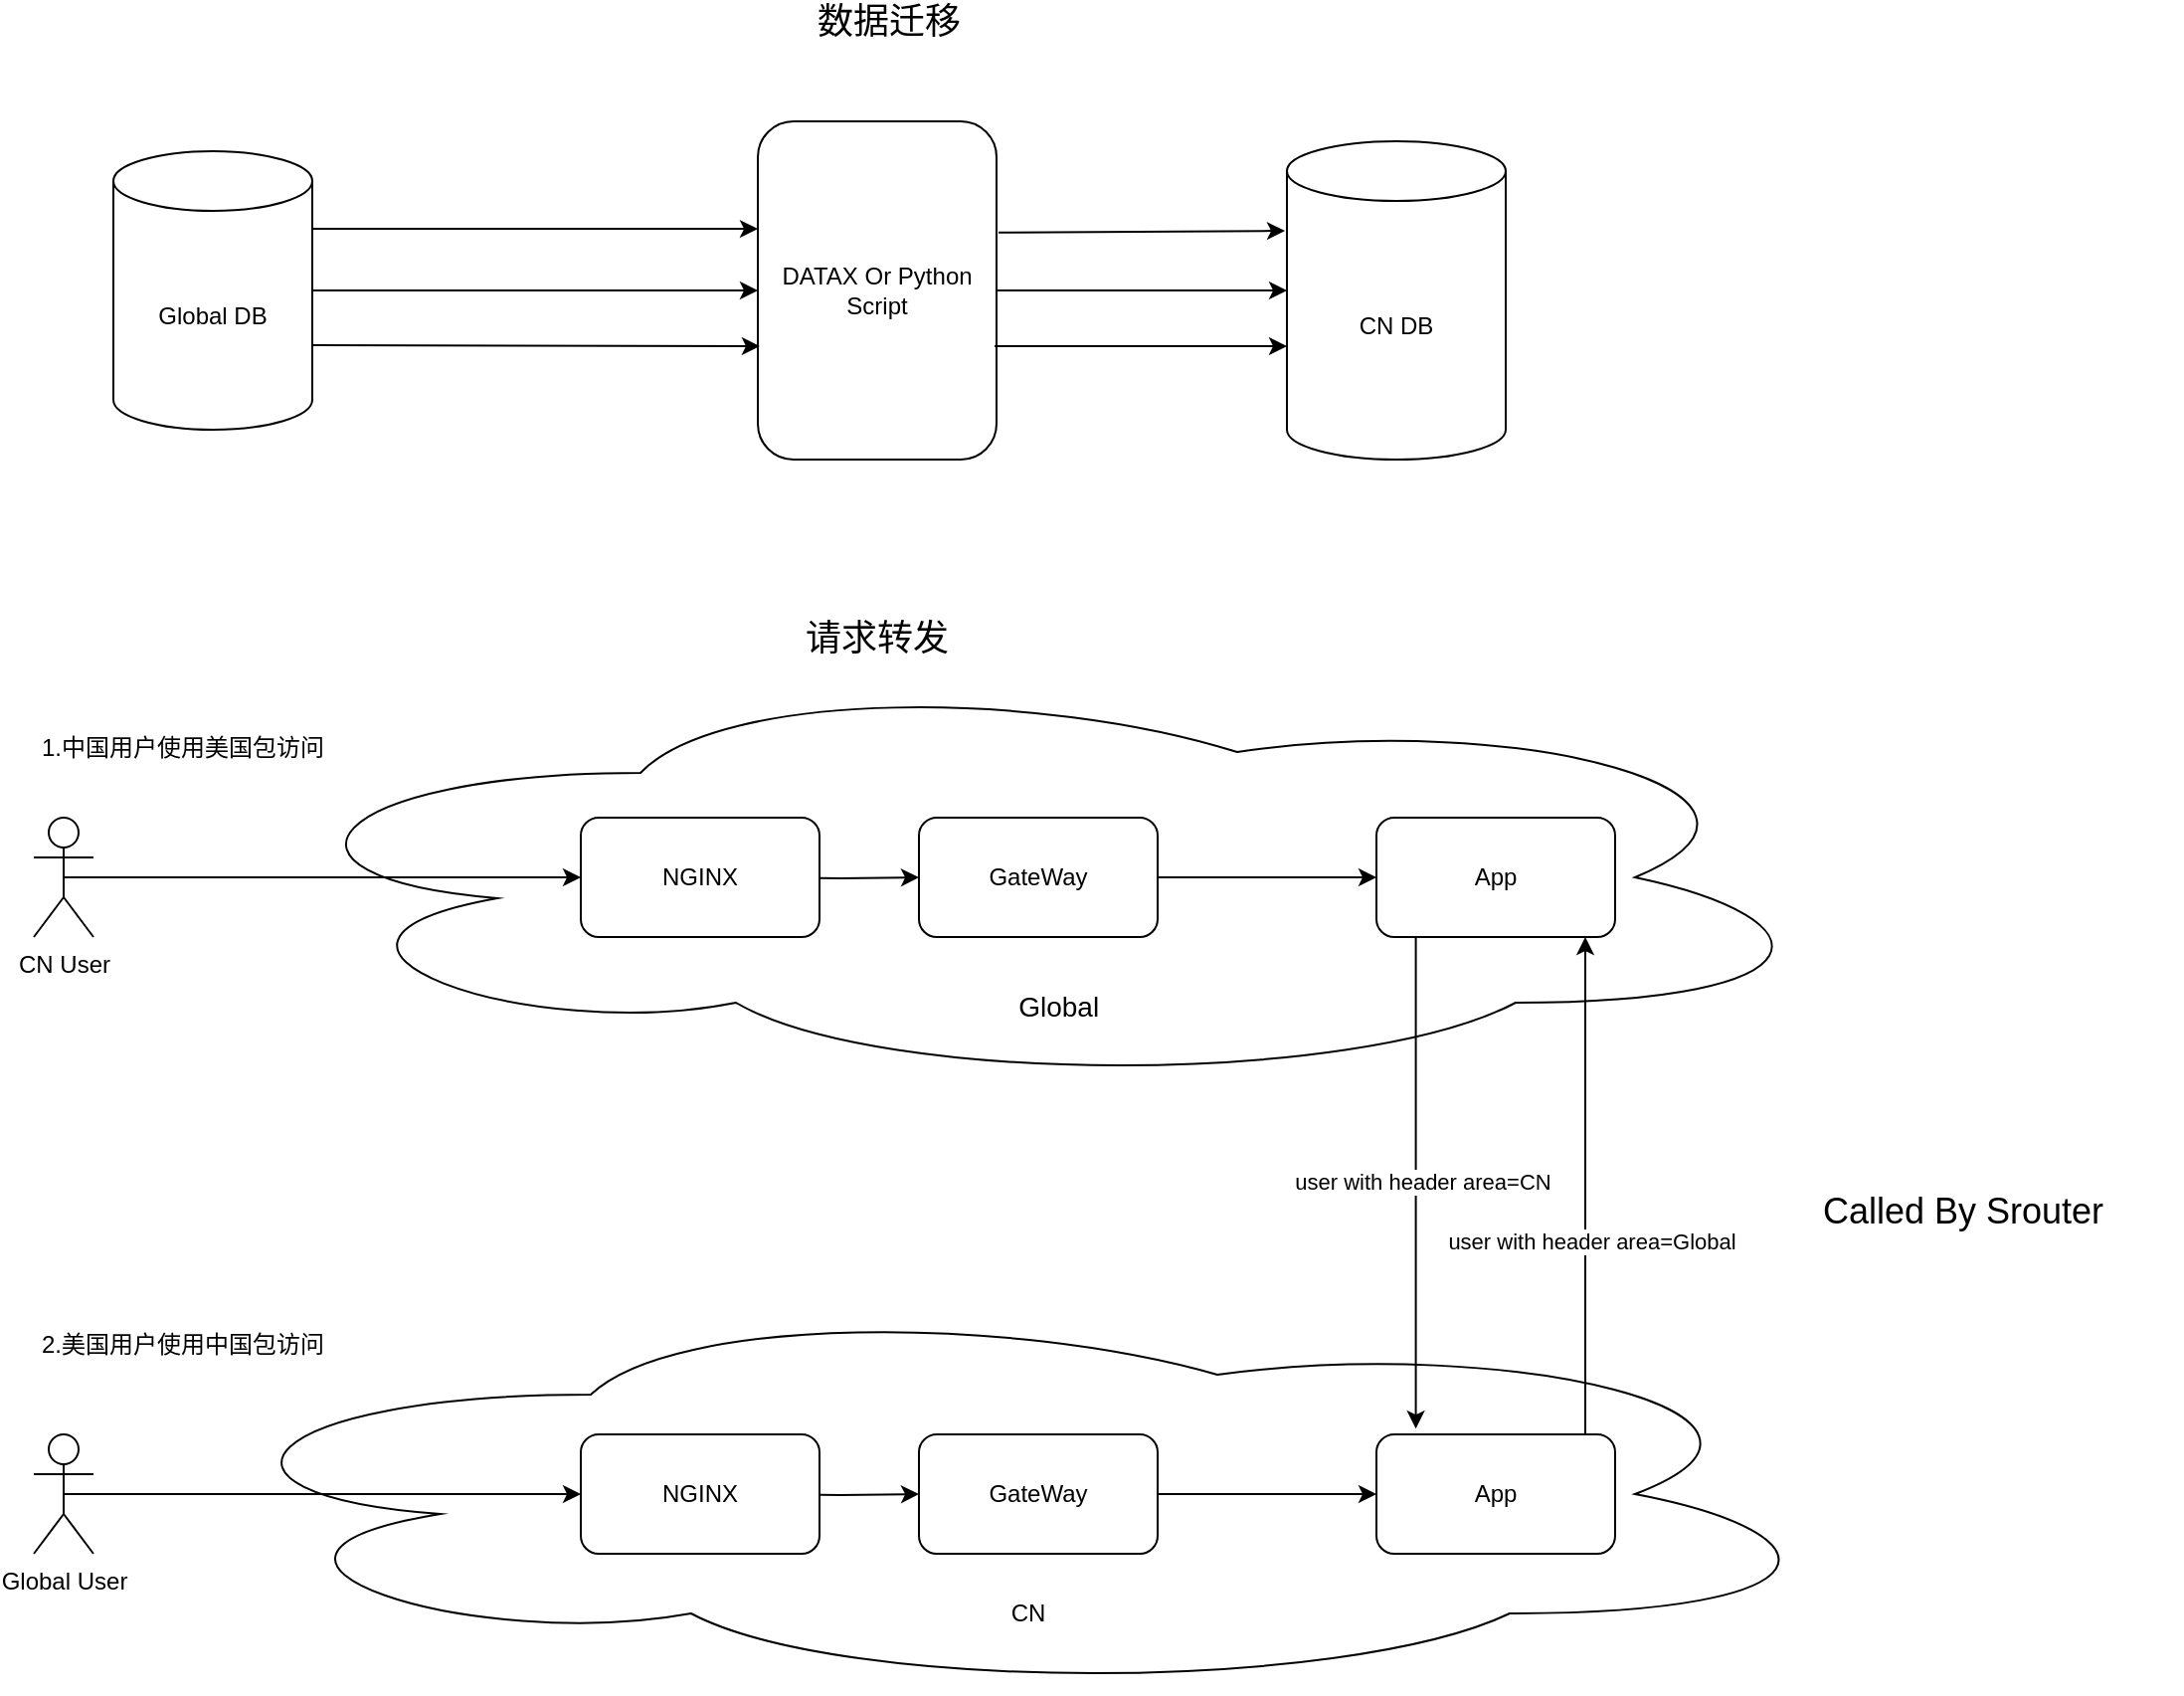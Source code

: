 <mxfile version="15.3.7" type="github">
  <diagram id="yPnAX240ymVKmtYZNh6y" name="Page-1">
    <mxGraphModel dx="2178" dy="720" grid="1" gridSize="10" guides="1" tooltips="1" connect="1" arrows="1" fold="1" page="1" pageScale="1" pageWidth="827" pageHeight="1169" math="0" shadow="0">
      <root>
        <mxCell id="0" />
        <mxCell id="1" parent="0" />
        <mxCell id="AHWBbNrCZQCvrO9pfxag-36" value="" style="ellipse;shape=cloud;whiteSpace=wrap;html=1;" vertex="1" parent="1">
          <mxGeometry x="60" y="760" width="840" height="200" as="geometry" />
        </mxCell>
        <mxCell id="AHWBbNrCZQCvrO9pfxag-34" value="" style="ellipse;shape=cloud;whiteSpace=wrap;html=1;" vertex="1" parent="1">
          <mxGeometry x="95" y="445" width="800" height="210" as="geometry" />
        </mxCell>
        <mxCell id="AHWBbNrCZQCvrO9pfxag-1" value="&lt;font style=&quot;font-size: 18px&quot;&gt;数据迁移&lt;/font&gt;" style="text;html=1;strokeColor=none;fillColor=none;align=center;verticalAlign=middle;whiteSpace=wrap;rounded=0;" vertex="1" parent="1">
          <mxGeometry x="340" y="110" width="160" height="20" as="geometry" />
        </mxCell>
        <mxCell id="AHWBbNrCZQCvrO9pfxag-2" value="Global DB" style="shape=cylinder3;whiteSpace=wrap;html=1;boundedLbl=1;backgroundOutline=1;size=15;" vertex="1" parent="1">
          <mxGeometry x="30" y="185" width="100" height="140" as="geometry" />
        </mxCell>
        <mxCell id="AHWBbNrCZQCvrO9pfxag-3" value="CN DB" style="shape=cylinder3;whiteSpace=wrap;html=1;boundedLbl=1;backgroundOutline=1;size=15;" vertex="1" parent="1">
          <mxGeometry x="620" y="180" width="110" height="160" as="geometry" />
        </mxCell>
        <mxCell id="AHWBbNrCZQCvrO9pfxag-4" value="DATAX Or Python Script" style="rounded=1;whiteSpace=wrap;html=1;" vertex="1" parent="1">
          <mxGeometry x="354" y="170" width="120" height="170" as="geometry" />
        </mxCell>
        <mxCell id="AHWBbNrCZQCvrO9pfxag-7" value="" style="endArrow=classic;html=1;exitX=1.017;exitY=0.329;exitDx=0;exitDy=0;exitPerimeter=0;" edge="1" parent="1">
          <mxGeometry width="50" height="50" relative="1" as="geometry">
            <mxPoint x="475.04" y="225.93" as="sourcePoint" />
            <mxPoint x="619" y="225" as="targetPoint" />
          </mxGeometry>
        </mxCell>
        <mxCell id="AHWBbNrCZQCvrO9pfxag-9" value="" style="endArrow=classic;html=1;entryX=0;entryY=0.318;entryDx=0;entryDy=0;entryPerimeter=0;" edge="1" parent="1" target="AHWBbNrCZQCvrO9pfxag-4">
          <mxGeometry width="50" height="50" relative="1" as="geometry">
            <mxPoint x="130" y="224" as="sourcePoint" />
            <mxPoint x="180" y="210" as="targetPoint" />
          </mxGeometry>
        </mxCell>
        <mxCell id="AHWBbNrCZQCvrO9pfxag-10" value="" style="endArrow=classic;html=1;exitX=1;exitY=0.5;exitDx=0;exitDy=0;exitPerimeter=0;entryX=0;entryY=0.5;entryDx=0;entryDy=0;" edge="1" parent="1" source="AHWBbNrCZQCvrO9pfxag-2" target="AHWBbNrCZQCvrO9pfxag-4">
          <mxGeometry width="50" height="50" relative="1" as="geometry">
            <mxPoint x="130" y="290" as="sourcePoint" />
            <mxPoint x="350" y="255" as="targetPoint" />
          </mxGeometry>
        </mxCell>
        <mxCell id="AHWBbNrCZQCvrO9pfxag-11" value="" style="endArrow=classic;html=1;entryX=0;entryY=0.469;entryDx=0;entryDy=0;entryPerimeter=0;" edge="1" parent="1" source="AHWBbNrCZQCvrO9pfxag-4" target="AHWBbNrCZQCvrO9pfxag-3">
          <mxGeometry width="50" height="50" relative="1" as="geometry">
            <mxPoint x="474" y="305" as="sourcePoint" />
            <mxPoint x="544.711" y="255" as="targetPoint" />
          </mxGeometry>
        </mxCell>
        <mxCell id="AHWBbNrCZQCvrO9pfxag-12" value="" style="endArrow=classic;html=1;exitX=1;exitY=0;exitDx=0;exitDy=97.5;exitPerimeter=0;entryX=0.008;entryY=0.665;entryDx=0;entryDy=0;entryPerimeter=0;" edge="1" parent="1" source="AHWBbNrCZQCvrO9pfxag-2" target="AHWBbNrCZQCvrO9pfxag-4">
          <mxGeometry width="50" height="50" relative="1" as="geometry">
            <mxPoint x="130" y="330" as="sourcePoint" />
            <mxPoint x="180" y="280" as="targetPoint" />
          </mxGeometry>
        </mxCell>
        <mxCell id="AHWBbNrCZQCvrO9pfxag-13" value="" style="endArrow=classic;html=1;exitX=0.992;exitY=0.665;exitDx=0;exitDy=0;exitPerimeter=0;" edge="1" parent="1" source="AHWBbNrCZQCvrO9pfxag-4">
          <mxGeometry width="50" height="50" relative="1" as="geometry">
            <mxPoint x="510" y="330" as="sourcePoint" />
            <mxPoint x="620" y="283" as="targetPoint" />
          </mxGeometry>
        </mxCell>
        <mxCell id="AHWBbNrCZQCvrO9pfxag-14" value="&lt;font style=&quot;font-size: 18px&quot;&gt;请求转发&lt;/font&gt;" style="text;html=1;strokeColor=none;fillColor=none;align=center;verticalAlign=middle;whiteSpace=wrap;rounded=0;" vertex="1" parent="1">
          <mxGeometry x="349" y="420" width="130" height="20" as="geometry" />
        </mxCell>
        <mxCell id="AHWBbNrCZQCvrO9pfxag-16" value="1.中国用户使用美国包访问" style="text;html=1;strokeColor=none;fillColor=none;align=center;verticalAlign=middle;whiteSpace=wrap;rounded=0;" vertex="1" parent="1">
          <mxGeometry x="-20" y="470" width="170" height="30" as="geometry" />
        </mxCell>
        <mxCell id="AHWBbNrCZQCvrO9pfxag-18" value="2.美国用户使用中国包访问" style="text;html=1;strokeColor=none;fillColor=none;align=center;verticalAlign=middle;whiteSpace=wrap;rounded=0;" vertex="1" parent="1">
          <mxGeometry x="-20" y="770" width="170" height="30" as="geometry" />
        </mxCell>
        <mxCell id="AHWBbNrCZQCvrO9pfxag-30" style="edgeStyle=orthogonalEdgeStyle;rounded=0;orthogonalLoop=1;jettySize=auto;html=1;exitX=0.5;exitY=0.5;exitDx=0;exitDy=0;exitPerimeter=0;entryX=0;entryY=0.5;entryDx=0;entryDy=0;" edge="1" parent="1" source="AHWBbNrCZQCvrO9pfxag-19" target="AHWBbNrCZQCvrO9pfxag-20">
          <mxGeometry relative="1" as="geometry">
            <mxPoint x="235" y="550" as="targetPoint" />
          </mxGeometry>
        </mxCell>
        <mxCell id="AHWBbNrCZQCvrO9pfxag-19" value="CN User" style="shape=umlActor;verticalLabelPosition=bottom;verticalAlign=top;html=1;outlineConnect=0;" vertex="1" parent="1">
          <mxGeometry x="-10" y="520" width="30" height="60" as="geometry" />
        </mxCell>
        <mxCell id="AHWBbNrCZQCvrO9pfxag-22" value="" style="edgeStyle=orthogonalEdgeStyle;rounded=0;orthogonalLoop=1;jettySize=auto;html=1;" edge="1" parent="1" target="AHWBbNrCZQCvrO9pfxag-21">
          <mxGeometry relative="1" as="geometry">
            <mxPoint x="355" y="550" as="sourcePoint" />
          </mxGeometry>
        </mxCell>
        <mxCell id="AHWBbNrCZQCvrO9pfxag-20" value="NGINX" style="rounded=1;whiteSpace=wrap;html=1;" vertex="1" parent="1">
          <mxGeometry x="265" y="520" width="120" height="60" as="geometry" />
        </mxCell>
        <mxCell id="AHWBbNrCZQCvrO9pfxag-24" value="" style="edgeStyle=orthogonalEdgeStyle;rounded=0;orthogonalLoop=1;jettySize=auto;html=1;" edge="1" parent="1" source="AHWBbNrCZQCvrO9pfxag-21" target="AHWBbNrCZQCvrO9pfxag-23">
          <mxGeometry relative="1" as="geometry" />
        </mxCell>
        <mxCell id="AHWBbNrCZQCvrO9pfxag-21" value="GateWay" style="whiteSpace=wrap;html=1;rounded=1;" vertex="1" parent="1">
          <mxGeometry x="435" y="520" width="120" height="60" as="geometry" />
        </mxCell>
        <mxCell id="AHWBbNrCZQCvrO9pfxag-23" value="App" style="whiteSpace=wrap;html=1;rounded=1;" vertex="1" parent="1">
          <mxGeometry x="665" y="520" width="120" height="60" as="geometry" />
        </mxCell>
        <mxCell id="AHWBbNrCZQCvrO9pfxag-27" value="&lt;span&gt;App&lt;/span&gt;" style="rounded=1;whiteSpace=wrap;html=1;" vertex="1" parent="1">
          <mxGeometry x="665" y="830" width="120" height="60" as="geometry" />
        </mxCell>
        <mxCell id="AHWBbNrCZQCvrO9pfxag-35" value="&lt;font style=&quot;font-size: 14px&quot;&gt;Global&lt;/font&gt;&amp;nbsp;" style="text;html=1;strokeColor=none;fillColor=none;align=center;verticalAlign=middle;whiteSpace=wrap;rounded=0;" vertex="1" parent="1">
          <mxGeometry x="434" y="600" width="146" height="30" as="geometry" />
        </mxCell>
        <mxCell id="AHWBbNrCZQCvrO9pfxag-46" value="" style="edgeStyle=orthogonalEdgeStyle;rounded=0;orthogonalLoop=1;jettySize=auto;html=1;" edge="1" parent="1" source="AHWBbNrCZQCvrO9pfxag-37" target="AHWBbNrCZQCvrO9pfxag-27">
          <mxGeometry relative="1" as="geometry" />
        </mxCell>
        <mxCell id="AHWBbNrCZQCvrO9pfxag-37" value="GateWay" style="whiteSpace=wrap;html=1;rounded=1;" vertex="1" parent="1">
          <mxGeometry x="435" y="830" width="120" height="60" as="geometry" />
        </mxCell>
        <mxCell id="AHWBbNrCZQCvrO9pfxag-38" value="" style="edgeStyle=orthogonalEdgeStyle;rounded=0;orthogonalLoop=1;jettySize=auto;html=1;" edge="1" target="AHWBbNrCZQCvrO9pfxag-37" parent="1">
          <mxGeometry relative="1" as="geometry">
            <mxPoint x="355" y="860" as="sourcePoint" />
          </mxGeometry>
        </mxCell>
        <mxCell id="AHWBbNrCZQCvrO9pfxag-39" style="edgeStyle=orthogonalEdgeStyle;rounded=0;orthogonalLoop=1;jettySize=auto;html=1;exitX=0.5;exitY=0.5;exitDx=0;exitDy=0;exitPerimeter=0;entryX=0;entryY=0.5;entryDx=0;entryDy=0;" edge="1" source="AHWBbNrCZQCvrO9pfxag-40" parent="1" target="AHWBbNrCZQCvrO9pfxag-41">
          <mxGeometry relative="1" as="geometry">
            <mxPoint x="235" y="860" as="targetPoint" />
          </mxGeometry>
        </mxCell>
        <mxCell id="AHWBbNrCZQCvrO9pfxag-40" value="Global User" style="shape=umlActor;verticalLabelPosition=bottom;verticalAlign=top;html=1;outlineConnect=0;" vertex="1" parent="1">
          <mxGeometry x="-10" y="830" width="30" height="60" as="geometry" />
        </mxCell>
        <mxCell id="AHWBbNrCZQCvrO9pfxag-41" value="NGINX" style="rounded=1;whiteSpace=wrap;html=1;" vertex="1" parent="1">
          <mxGeometry x="265" y="830" width="120" height="60" as="geometry" />
        </mxCell>
        <mxCell id="AHWBbNrCZQCvrO9pfxag-47" value="" style="endArrow=classic;html=1;" edge="1" parent="1">
          <mxGeometry width="50" height="50" relative="1" as="geometry">
            <mxPoint x="770" y="830" as="sourcePoint" />
            <mxPoint x="770" y="580" as="targetPoint" />
            <Array as="points" />
          </mxGeometry>
        </mxCell>
        <mxCell id="AHWBbNrCZQCvrO9pfxag-48" value="user with header area=Global" style="edgeLabel;html=1;align=center;verticalAlign=middle;resizable=0;points=[];" vertex="1" connectable="0" parent="AHWBbNrCZQCvrO9pfxag-47">
          <mxGeometry x="-0.223" y="-3" relative="1" as="geometry">
            <mxPoint as="offset" />
          </mxGeometry>
        </mxCell>
        <mxCell id="AHWBbNrCZQCvrO9pfxag-52" value="" style="endArrow=classic;html=1;exitX=0.165;exitY=1;exitDx=0;exitDy=0;exitPerimeter=0;entryX=0.165;entryY=-0.048;entryDx=0;entryDy=0;entryPerimeter=0;" edge="1" parent="1" source="AHWBbNrCZQCvrO9pfxag-23" target="AHWBbNrCZQCvrO9pfxag-27">
          <mxGeometry width="50" height="50" relative="1" as="geometry">
            <mxPoint x="670" y="640" as="sourcePoint" />
            <mxPoint x="720" y="590" as="targetPoint" />
          </mxGeometry>
        </mxCell>
        <mxCell id="AHWBbNrCZQCvrO9pfxag-53" value="user with header area=CN" style="edgeLabel;html=1;align=center;verticalAlign=middle;resizable=0;points=[];" vertex="1" connectable="0" parent="AHWBbNrCZQCvrO9pfxag-52">
          <mxGeometry x="-0.006" y="3" relative="1" as="geometry">
            <mxPoint as="offset" />
          </mxGeometry>
        </mxCell>
        <mxCell id="AHWBbNrCZQCvrO9pfxag-54" value="&lt;font style=&quot;font-size: 18px&quot;&gt;Called By Srouter&lt;/font&gt;" style="text;html=1;strokeColor=none;fillColor=none;align=center;verticalAlign=middle;whiteSpace=wrap;rounded=0;" vertex="1" parent="1">
          <mxGeometry x="850" y="675" width="220" height="85" as="geometry" />
        </mxCell>
        <mxCell id="AHWBbNrCZQCvrO9pfxag-55" value="CN" style="text;html=1;strokeColor=none;fillColor=none;align=center;verticalAlign=middle;whiteSpace=wrap;rounded=0;" vertex="1" parent="1">
          <mxGeometry x="470" y="910" width="40" height="20" as="geometry" />
        </mxCell>
      </root>
    </mxGraphModel>
  </diagram>
</mxfile>
